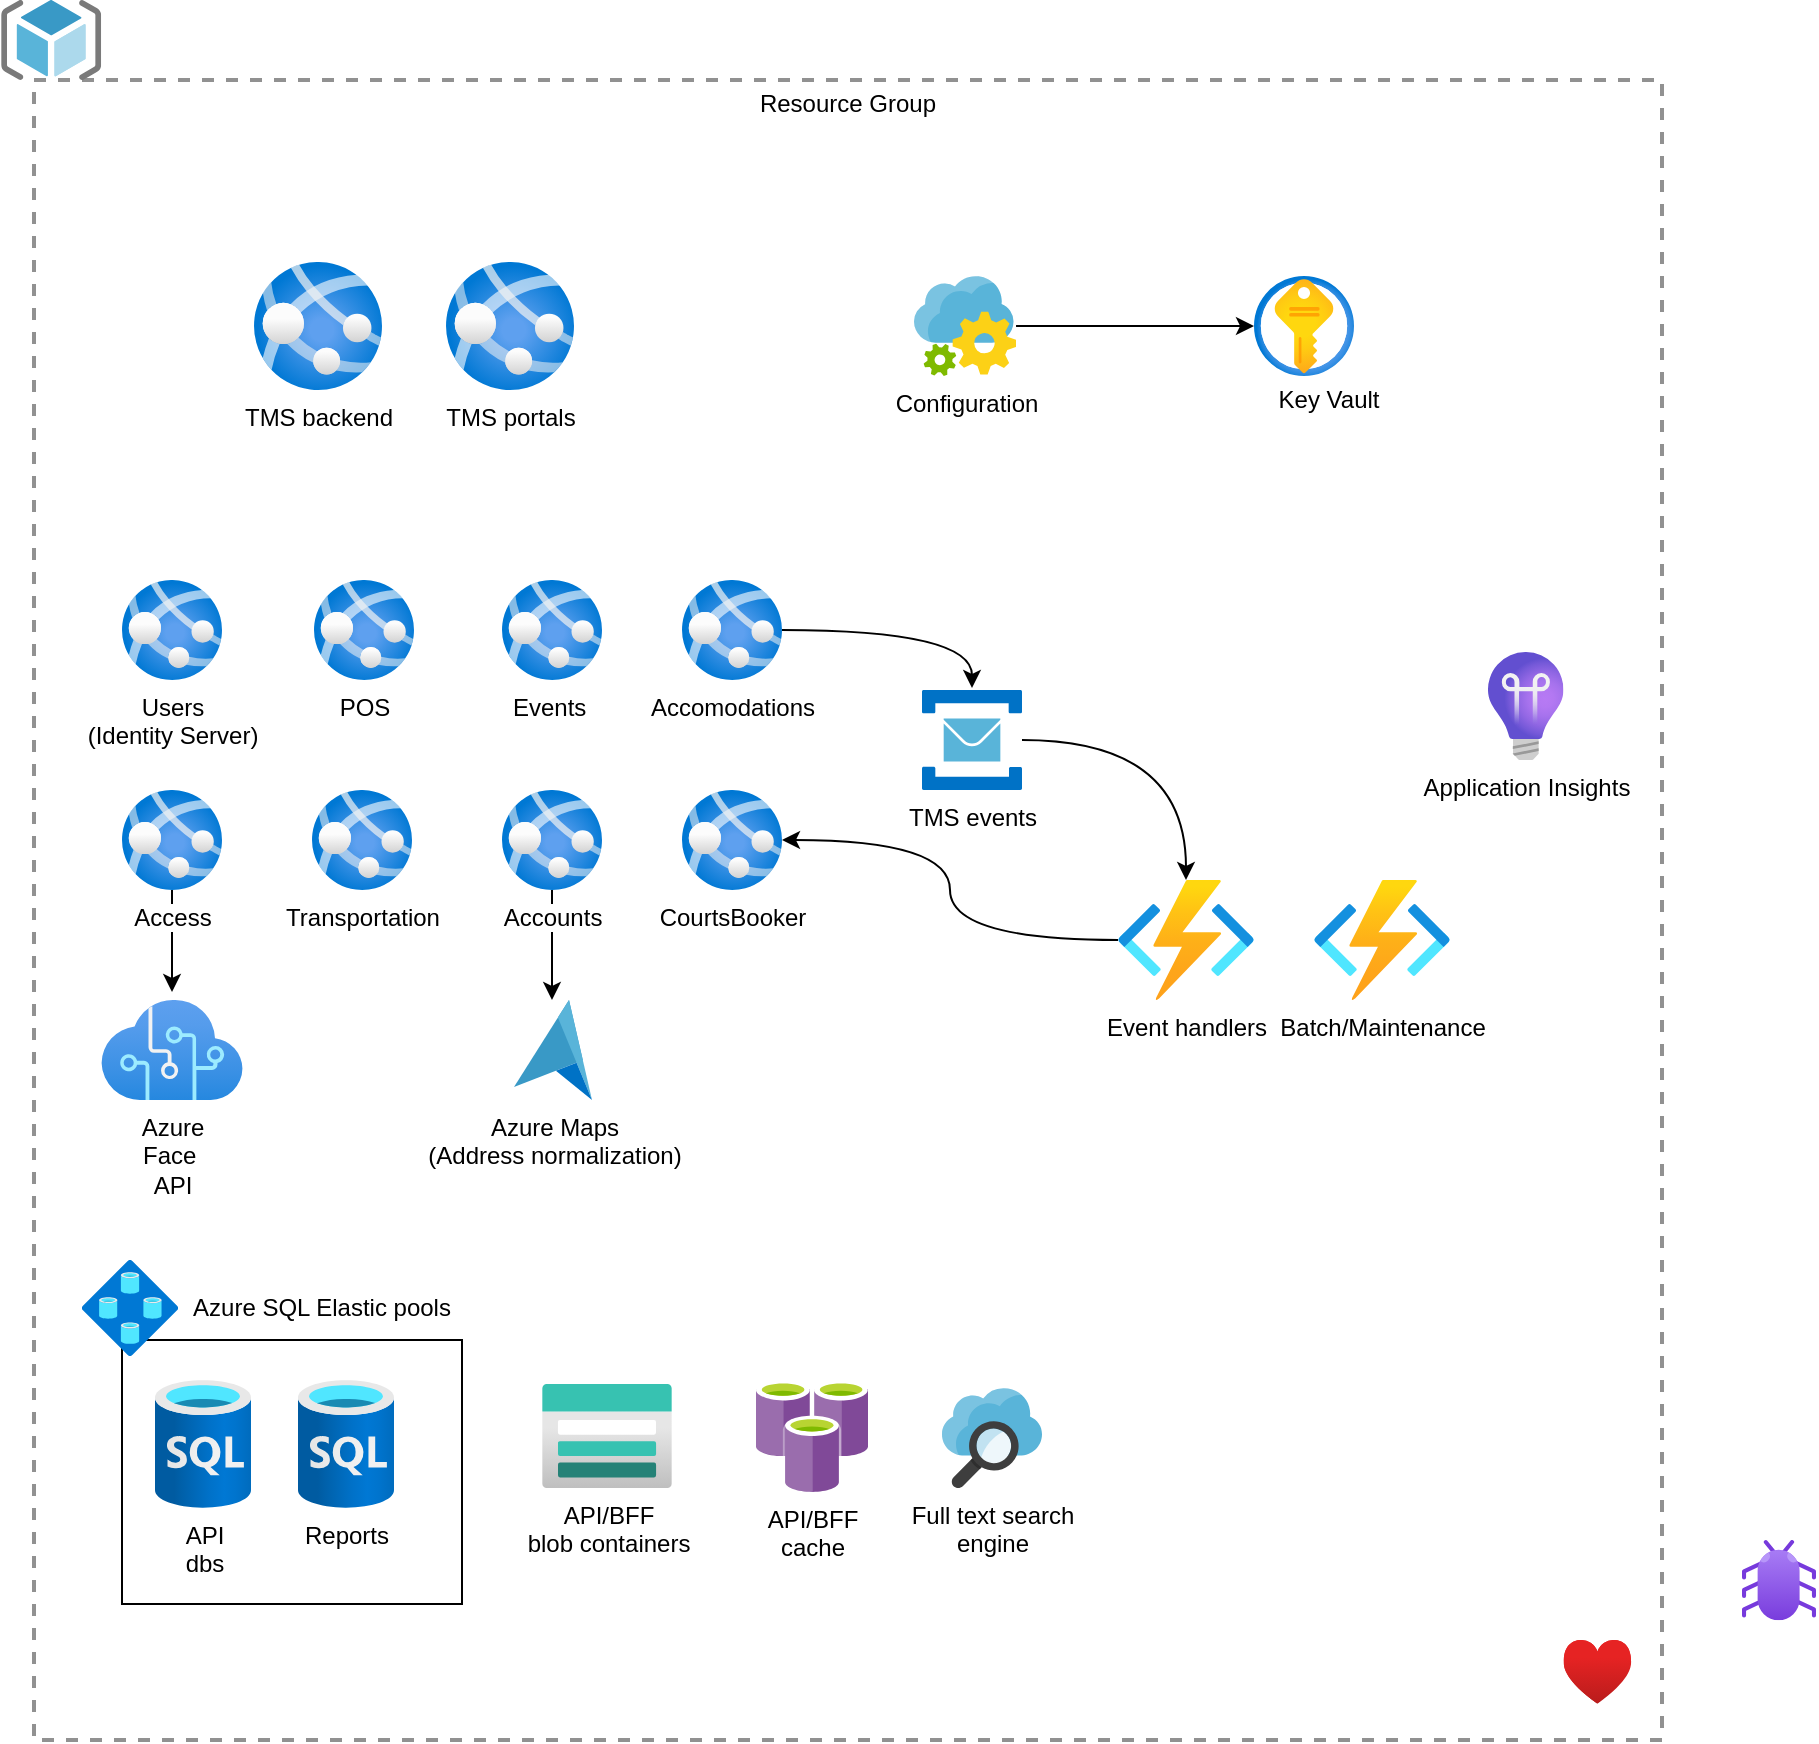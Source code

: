 <mxfile version="14.9.1" type="github">
  <diagram id="KYBh1_Fous7zdA7Xkofr" name="Page-1">
    <mxGraphModel dx="1530" dy="980" grid="1" gridSize="10" guides="1" tooltips="1" connect="1" arrows="1" fold="1" page="1" pageScale="1" pageWidth="850" pageHeight="1100" math="0" shadow="0">
      <root>
        <mxCell id="0" />
        <mxCell id="1" parent="0" />
        <mxCell id="zzGnuRsnEFHqsaKYD8D7-22" value="Resource Group" style="fontStyle=0;verticalAlign=top;align=center;spacingTop=-2;fillColor=none;rounded=0;whiteSpace=wrap;html=1;strokeColor=#919191;strokeWidth=2;dashed=1;container=1;collapsible=0;expand=0;recursiveResize=0;" vertex="1" parent="1">
          <mxGeometry x="36" y="210" width="814" height="830" as="geometry" />
        </mxCell>
        <mxCell id="JVKzG8Sv0Ugj9nFfbJfG-6" value="TMS portals" style="aspect=fixed;html=1;points=[];align=center;image;fontSize=12;image=img/lib/azure2/compute/App_Services.svg;" parent="zzGnuRsnEFHqsaKYD8D7-22" vertex="1">
          <mxGeometry x="206" y="91.0" width="64" height="64" as="geometry" />
        </mxCell>
        <mxCell id="zzGnuRsnEFHqsaKYD8D7-19" value="Application Insights" style="aspect=fixed;html=1;points=[];align=center;image;fontSize=12;image=img/lib/azure2/management_governance/Application_Insights.svg;strokeColor=#000000;fillColor=none;" vertex="1" parent="zzGnuRsnEFHqsaKYD8D7-22">
          <mxGeometry x="727" y="286" width="37.72" height="54.01" as="geometry" />
        </mxCell>
        <mxCell id="JVKzG8Sv0Ugj9nFfbJfG-5" value="TMS backend" style="aspect=fixed;html=1;points=[];align=center;image;fontSize=12;image=img/lib/azure2/compute/App_Services.svg;" parent="zzGnuRsnEFHqsaKYD8D7-22" vertex="1">
          <mxGeometry x="110" y="91" width="64" height="64" as="geometry" />
        </mxCell>
        <mxCell id="JVKzG8Sv0Ugj9nFfbJfG-30" value="Configuration" style="aspect=fixed;html=1;points=[];align=center;image;fontSize=12;image=img/lib/mscae/App_Configuration.svg;" parent="zzGnuRsnEFHqsaKYD8D7-22" vertex="1">
          <mxGeometry x="440" y="98" width="51.02" height="50" as="geometry" />
        </mxCell>
        <mxCell id="JVKzG8Sv0Ugj9nFfbJfG-13" value="" style="aspect=fixed;html=1;points=[];align=center;image;fontSize=12;image=img/lib/azure2/security/Key_Vaults.svg;" parent="zzGnuRsnEFHqsaKYD8D7-22" vertex="1">
          <mxGeometry x="610" y="98" width="50" height="50" as="geometry" />
        </mxCell>
        <mxCell id="JVKzG8Sv0Ugj9nFfbJfG-32" style="edgeStyle=orthogonalEdgeStyle;rounded=0;orthogonalLoop=1;jettySize=auto;html=1;fontStyle=4" parent="zzGnuRsnEFHqsaKYD8D7-22" source="JVKzG8Sv0Ugj9nFfbJfG-30" target="JVKzG8Sv0Ugj9nFfbJfG-13" edge="1">
          <mxGeometry relative="1" as="geometry" />
        </mxCell>
        <mxCell id="JVKzG8Sv0Ugj9nFfbJfG-29" value="Event handlers" style="aspect=fixed;html=1;points=[];align=center;image;fontSize=12;image=img/lib/azure2/compute/Function_Apps.svg;" parent="zzGnuRsnEFHqsaKYD8D7-22" vertex="1">
          <mxGeometry x="542" y="400" width="68" height="60" as="geometry" />
        </mxCell>
        <mxCell id="zzGnuRsnEFHqsaKYD8D7-28" value="Batch/Maintenance" style="aspect=fixed;html=1;points=[];align=center;image;fontSize=12;image=img/lib/azure2/compute/Function_Apps.svg;" vertex="1" parent="zzGnuRsnEFHqsaKYD8D7-22">
          <mxGeometry x="640" y="400" width="68" height="60" as="geometry" />
        </mxCell>
        <mxCell id="zzGnuRsnEFHqsaKYD8D7-20" value="" style="aspect=fixed;html=1;points=[];align=center;image;fontSize=12;image=img/lib/azure2/general/Heart.svg;strokeColor=#000000;fillColor=none;" vertex="1" parent="zzGnuRsnEFHqsaKYD8D7-22">
          <mxGeometry x="764.72" y="780" width="34" height="31.88" as="geometry" />
        </mxCell>
        <mxCell id="zzGnuRsnEFHqsaKYD8D7-3" value="" style="rounded=0;whiteSpace=wrap;html=1;fillColor=none;strokeColor=#000000;" vertex="1" parent="1">
          <mxGeometry x="80" y="840" width="170" height="132" as="geometry" />
        </mxCell>
        <mxCell id="JVKzG8Sv0Ugj9nFfbJfG-2" value="API&lt;br&gt;dbs" style="aspect=fixed;html=1;points=[];align=center;image;fontSize=12;image=img/lib/azure2/databases/SQL_Database.svg;" parent="1" vertex="1">
          <mxGeometry x="96.5" y="860" width="48" height="64" as="geometry" />
        </mxCell>
        <mxCell id="JVKzG8Sv0Ugj9nFfbJfG-7" value="POS" style="aspect=fixed;html=1;points=[];align=center;image;fontSize=12;image=img/lib/azure2/compute/App_Services.svg;" parent="1" vertex="1">
          <mxGeometry x="176" y="460" width="50" height="50" as="geometry" />
        </mxCell>
        <mxCell id="JVKzG8Sv0Ugj9nFfbJfG-8" value="Events&amp;nbsp;" style="aspect=fixed;html=1;points=[];align=center;image;fontSize=12;image=img/lib/azure2/compute/App_Services.svg;" parent="1" vertex="1">
          <mxGeometry x="270" y="460" width="50" height="50" as="geometry" />
        </mxCell>
        <mxCell id="zzGnuRsnEFHqsaKYD8D7-25" style="edgeStyle=orthogonalEdgeStyle;curved=1;rounded=0;orthogonalLoop=1;jettySize=auto;html=1;entryX=0.5;entryY=-0.02;entryDx=0;entryDy=0;entryPerimeter=0;" edge="1" parent="1" source="JVKzG8Sv0Ugj9nFfbJfG-10" target="JVKzG8Sv0Ugj9nFfbJfG-23">
          <mxGeometry relative="1" as="geometry" />
        </mxCell>
        <mxCell id="JVKzG8Sv0Ugj9nFfbJfG-10" value="Accomodations" style="aspect=fixed;html=1;points=[];align=center;image;fontSize=12;image=img/lib/azure2/compute/App_Services.svg;" parent="1" vertex="1">
          <mxGeometry x="360" y="460" width="50" height="50" as="geometry" />
        </mxCell>
        <mxCell id="zzGnuRsnEFHqsaKYD8D7-8" style="edgeStyle=orthogonalEdgeStyle;rounded=0;orthogonalLoop=1;jettySize=auto;html=1;entryX=0.5;entryY=-0.08;entryDx=0;entryDy=0;entryPerimeter=0;" edge="1" parent="1" source="JVKzG8Sv0Ugj9nFfbJfG-11" target="zzGnuRsnEFHqsaKYD8D7-7">
          <mxGeometry relative="1" as="geometry" />
        </mxCell>
        <mxCell id="JVKzG8Sv0Ugj9nFfbJfG-11" value="Access" style="aspect=fixed;html=1;points=[];align=center;image;fontSize=12;image=img/lib/azure2/compute/App_Services.svg;" parent="1" vertex="1">
          <mxGeometry x="80" y="565" width="50" height="50" as="geometry" />
        </mxCell>
        <mxCell id="JVKzG8Sv0Ugj9nFfbJfG-14" value="Key Vault&lt;br&gt;" style="text;html=1;align=center;verticalAlign=middle;resizable=0;points=[];autosize=1;strokeColor=none;" parent="1" vertex="1">
          <mxGeometry x="648" y="360" width="70" height="20" as="geometry" />
        </mxCell>
        <mxCell id="JVKzG8Sv0Ugj9nFfbJfG-18" value="Transportation" style="aspect=fixed;html=1;points=[];align=center;image;fontSize=12;image=img/lib/azure2/compute/App_Services.svg;" parent="1" vertex="1">
          <mxGeometry x="175" y="565" width="50" height="50" as="geometry" />
        </mxCell>
        <mxCell id="zzGnuRsnEFHqsaKYD8D7-12" style="edgeStyle=orthogonalEdgeStyle;rounded=0;orthogonalLoop=1;jettySize=auto;html=1;entryX=0.487;entryY=0;entryDx=0;entryDy=0;entryPerimeter=0;" edge="1" parent="1" source="JVKzG8Sv0Ugj9nFfbJfG-19" target="zzGnuRsnEFHqsaKYD8D7-11">
          <mxGeometry relative="1" as="geometry" />
        </mxCell>
        <mxCell id="JVKzG8Sv0Ugj9nFfbJfG-19" value="Accounts" style="aspect=fixed;html=1;points=[];align=center;image;fontSize=12;image=img/lib/azure2/compute/App_Services.svg;" parent="1" vertex="1">
          <mxGeometry x="270" y="565" width="50" height="50" as="geometry" />
        </mxCell>
        <mxCell id="JVKzG8Sv0Ugj9nFfbJfG-20" value="CourtsBooker" style="aspect=fixed;html=1;points=[];align=center;image;fontSize=12;image=img/lib/azure2/compute/App_Services.svg;" parent="1" vertex="1">
          <mxGeometry x="360" y="565" width="50" height="50" as="geometry" />
        </mxCell>
        <mxCell id="zzGnuRsnEFHqsaKYD8D7-26" style="edgeStyle=orthogonalEdgeStyle;curved=1;rounded=0;orthogonalLoop=1;jettySize=auto;html=1;" edge="1" parent="1" source="JVKzG8Sv0Ugj9nFfbJfG-23" target="JVKzG8Sv0Ugj9nFfbJfG-29">
          <mxGeometry relative="1" as="geometry" />
        </mxCell>
        <mxCell id="JVKzG8Sv0Ugj9nFfbJfG-23" value="TMS events" style="aspect=fixed;html=1;points=[];align=center;image;fontSize=12;image=img/lib/mscae/Service_Bus.svg;" parent="1" vertex="1">
          <mxGeometry x="480" y="515" width="50" height="50" as="geometry" />
        </mxCell>
        <mxCell id="zzGnuRsnEFHqsaKYD8D7-27" style="edgeStyle=orthogonalEdgeStyle;curved=1;rounded=0;orthogonalLoop=1;jettySize=auto;html=1;" edge="1" parent="1" source="JVKzG8Sv0Ugj9nFfbJfG-29" target="JVKzG8Sv0Ugj9nFfbJfG-20">
          <mxGeometry relative="1" as="geometry" />
        </mxCell>
        <mxCell id="JVKzG8Sv0Ugj9nFfbJfG-33" value="Reports" style="aspect=fixed;html=1;points=[];align=center;image;fontSize=12;image=img/lib/azure2/databases/SQL_Database.svg;" parent="1" vertex="1">
          <mxGeometry x="168" y="860" width="48" height="64" as="geometry" />
        </mxCell>
        <mxCell id="zzGnuRsnEFHqsaKYD8D7-1" value="Users &lt;br&gt;(Identity Server)" style="aspect=fixed;html=1;points=[];align=center;image;fontSize=12;image=img/lib/azure2/compute/App_Services.svg;" vertex="1" parent="1">
          <mxGeometry x="80" y="460" width="50" height="50" as="geometry" />
        </mxCell>
        <mxCell id="zzGnuRsnEFHqsaKYD8D7-2" value="" style="aspect=fixed;html=1;points=[];align=center;image;fontSize=12;image=img/lib/azure2/databases/SQL_Elastic_Pools.svg;" vertex="1" parent="1">
          <mxGeometry x="60" y="800" width="48" height="48" as="geometry" />
        </mxCell>
        <mxCell id="zzGnuRsnEFHqsaKYD8D7-5" value="API/BFF &lt;br&gt;blob containers" style="aspect=fixed;html=1;points=[];align=center;image;fontSize=12;image=img/lib/azure2/storage/Storage_Accounts.svg;strokeColor=#000000;fillColor=none;" vertex="1" parent="1">
          <mxGeometry x="290" y="862" width="65" height="52" as="geometry" />
        </mxCell>
        <mxCell id="zzGnuRsnEFHqsaKYD8D7-6" value="API/BFF&lt;br&gt;cache" style="aspect=fixed;html=1;points=[];align=center;image;fontSize=12;image=img/lib/mscae/Azure_Cache_for_Redis.svg;strokeColor=#000000;fillColor=none;" vertex="1" parent="1">
          <mxGeometry x="397" y="860" width="56" height="56" as="geometry" />
        </mxCell>
        <mxCell id="zzGnuRsnEFHqsaKYD8D7-7" value="Azure&lt;br&gt;Face&amp;nbsp;&lt;br&gt;API" style="aspect=fixed;html=1;points=[];align=center;image;fontSize=12;image=img/lib/azure2/ai_machine_learning/Cognitive_Services.svg;strokeColor=#000000;fillColor=none;" vertex="1" parent="1">
          <mxGeometry x="69.59" y="670" width="70.83" height="50" as="geometry" />
        </mxCell>
        <mxCell id="zzGnuRsnEFHqsaKYD8D7-11" value="Azure Maps&lt;br&gt;(Address normalization)" style="aspect=fixed;html=1;points=[];align=center;image;fontSize=12;image=img/lib/mscae/Azure_Maps.svg;strokeColor=#000000;fillColor=none;" vertex="1" parent="1">
          <mxGeometry x="276" y="670" width="39" height="50" as="geometry" />
        </mxCell>
        <mxCell id="zzGnuRsnEFHqsaKYD8D7-15" value="Full text search&lt;br&gt;engine" style="aspect=fixed;html=1;points=[];align=center;image;fontSize=12;image=img/lib/mscae/Search.svg;strokeColor=#000000;fillColor=none;" vertex="1" parent="1">
          <mxGeometry x="490" y="864" width="50" height="50" as="geometry" />
        </mxCell>
        <mxCell id="zzGnuRsnEFHqsaKYD8D7-16" value="Azure SQL Elastic pools" style="text;html=1;strokeColor=none;fillColor=none;align=center;verticalAlign=middle;whiteSpace=wrap;rounded=0;" vertex="1" parent="1">
          <mxGeometry x="96.5" y="814" width="166" height="20" as="geometry" />
        </mxCell>
        <mxCell id="zzGnuRsnEFHqsaKYD8D7-21" value="" style="aspect=fixed;html=1;points=[];align=center;image;fontSize=12;image=img/lib/azure2/general/Bug.svg;strokeColor=#000000;fillColor=none;" vertex="1" parent="1">
          <mxGeometry x="890" y="940.0" width="37" height="40.14" as="geometry" />
        </mxCell>
        <mxCell id="zzGnuRsnEFHqsaKYD8D7-23" value="" style="aspect=fixed;html=1;points=[];align=center;image;fontSize=12;image=img/lib/mscae/ResourceGroup.svg;strokeColor=#000000;fillColor=none;" vertex="1" parent="1">
          <mxGeometry x="19.59" y="170" width="50" height="40" as="geometry" />
        </mxCell>
      </root>
    </mxGraphModel>
  </diagram>
</mxfile>
